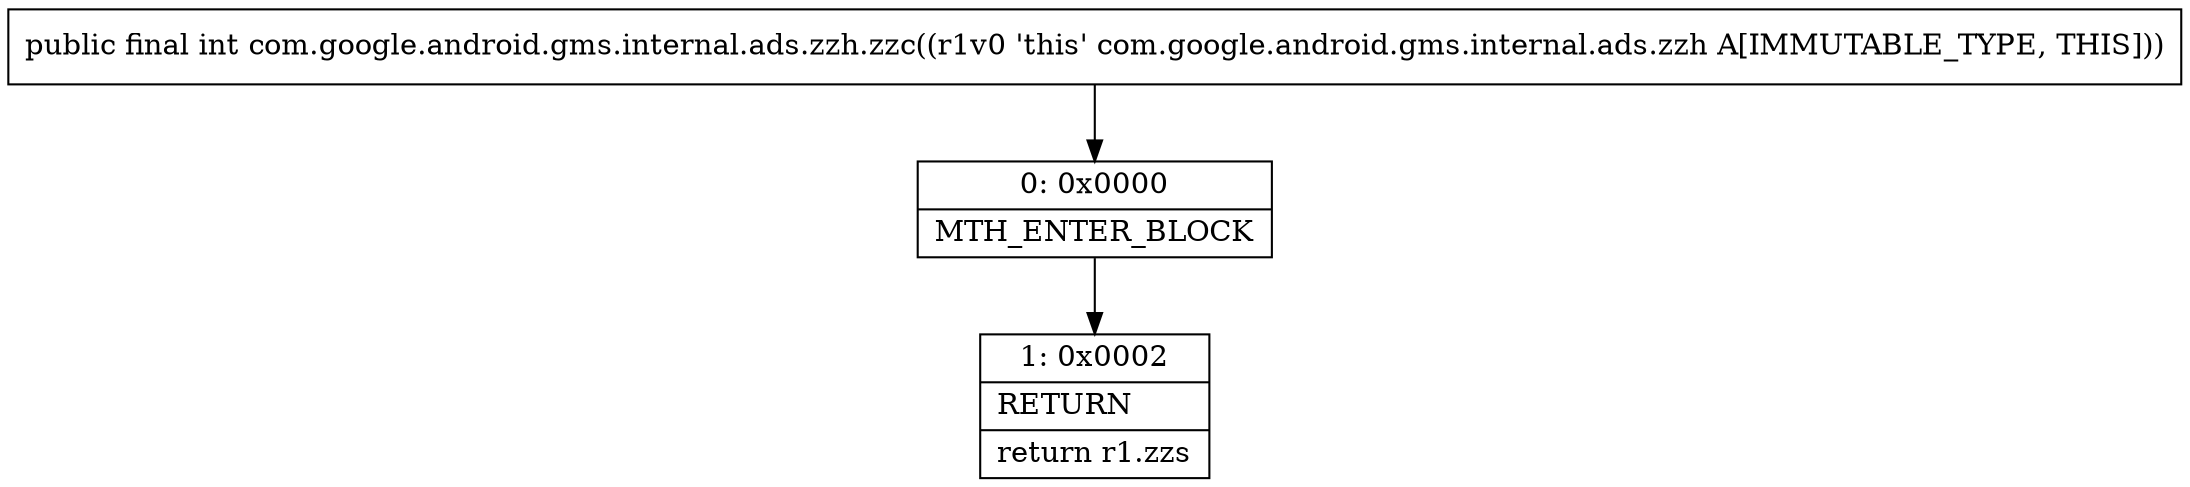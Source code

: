 digraph "CFG forcom.google.android.gms.internal.ads.zzh.zzc()I" {
Node_0 [shape=record,label="{0\:\ 0x0000|MTH_ENTER_BLOCK\l}"];
Node_1 [shape=record,label="{1\:\ 0x0002|RETURN\l|return r1.zzs\l}"];
MethodNode[shape=record,label="{public final int com.google.android.gms.internal.ads.zzh.zzc((r1v0 'this' com.google.android.gms.internal.ads.zzh A[IMMUTABLE_TYPE, THIS])) }"];
MethodNode -> Node_0;
Node_0 -> Node_1;
}


